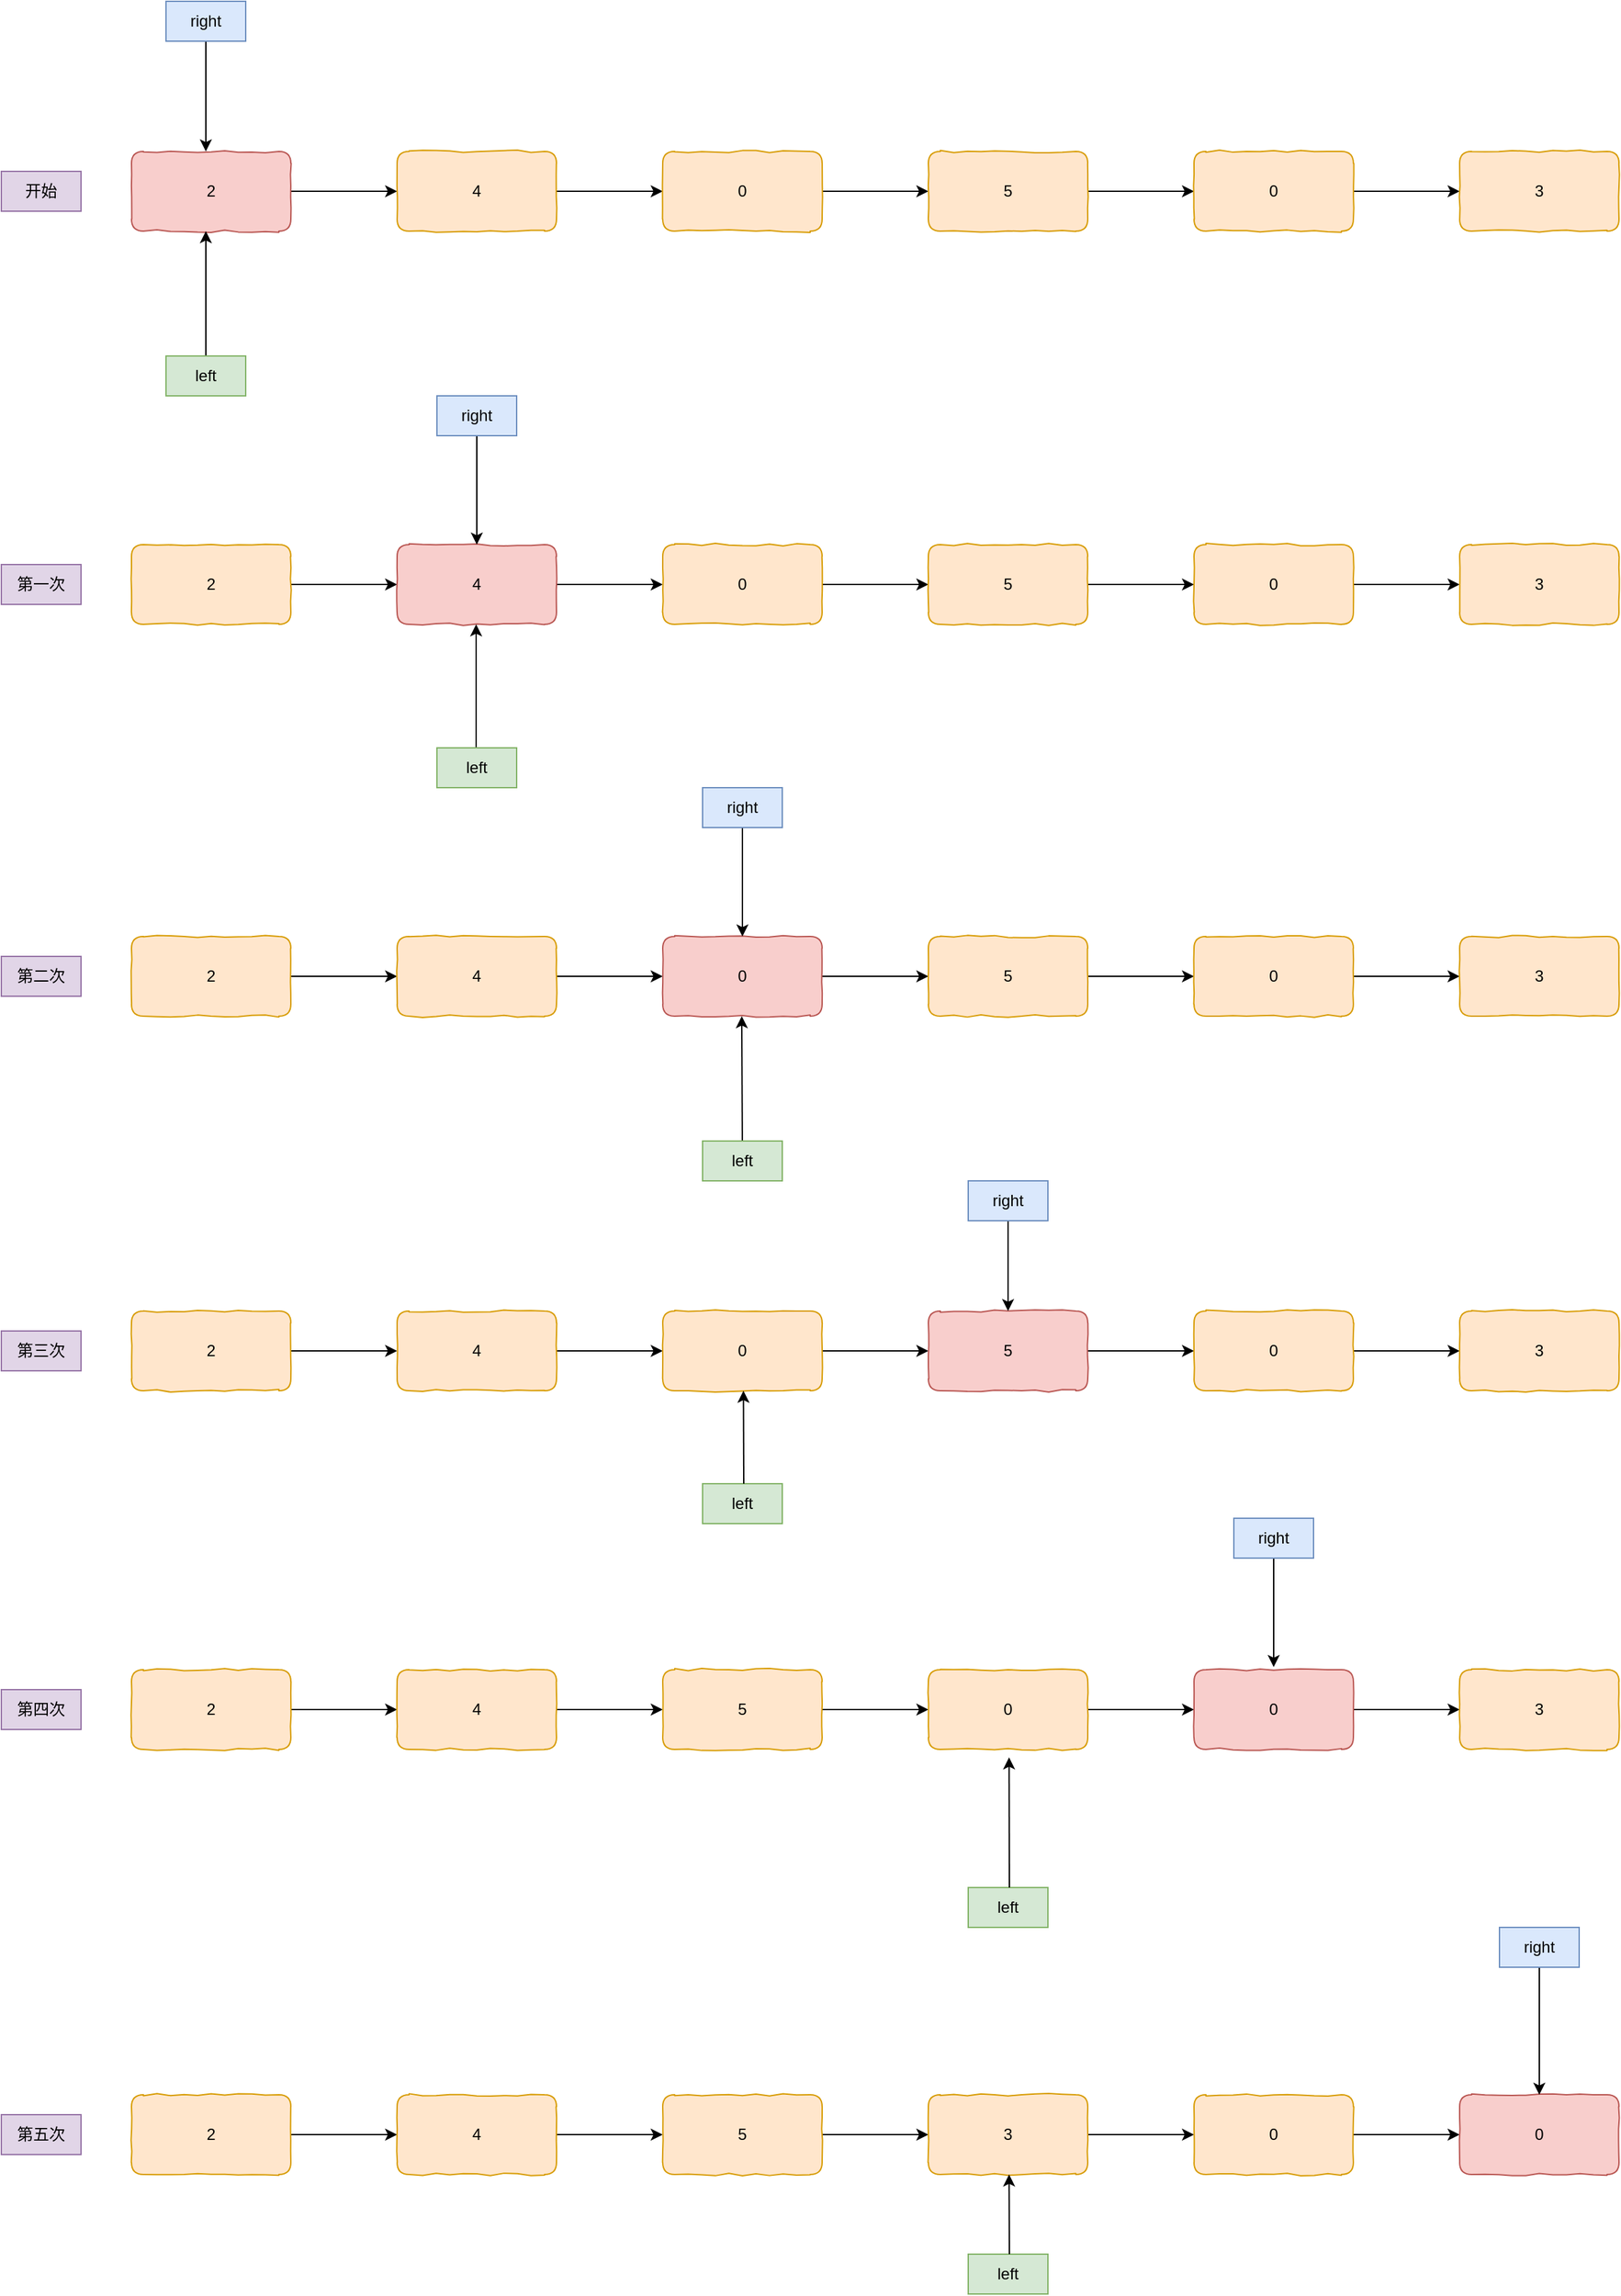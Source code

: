 <mxfile version="21.7.4" type="github">
  <diagram name="第 1 页" id="Hxaf-aKmFGmY5fvGEb-p">
    <mxGraphModel dx="2559" dy="1651" grid="1" gridSize="14" guides="1" tooltips="1" connect="1" arrows="1" fold="1" page="1" pageScale="1" pageWidth="10027" pageHeight="10169" math="0" shadow="0">
      <root>
        <mxCell id="0" />
        <mxCell id="1" parent="0" />
        <mxCell id="p_qU4f7LWQr0mMZqYFlA-7" value="" style="edgeStyle=orthogonalEdgeStyle;rounded=0;orthogonalLoop=1;jettySize=auto;html=1;" edge="1" parent="1" source="p_qU4f7LWQr0mMZqYFlA-1" target="p_qU4f7LWQr0mMZqYFlA-6">
          <mxGeometry relative="1" as="geometry" />
        </mxCell>
        <mxCell id="p_qU4f7LWQr0mMZqYFlA-1" value="2" style="rounded=1;whiteSpace=wrap;html=1;fillColor=#f8cecc;strokeColor=#b85450;glass=0;shadow=0;comic=1;" vertex="1" parent="1">
          <mxGeometry x="112" y="303" width="120" height="60" as="geometry" />
        </mxCell>
        <mxCell id="p_qU4f7LWQr0mMZqYFlA-9" value="" style="edgeStyle=orthogonalEdgeStyle;rounded=0;orthogonalLoop=1;jettySize=auto;html=1;" edge="1" parent="1" source="p_qU4f7LWQr0mMZqYFlA-6" target="p_qU4f7LWQr0mMZqYFlA-8">
          <mxGeometry relative="1" as="geometry" />
        </mxCell>
        <mxCell id="p_qU4f7LWQr0mMZqYFlA-6" value="4" style="whiteSpace=wrap;html=1;fillColor=#ffe6cc;strokeColor=#d79b00;rounded=1;glass=0;shadow=0;comic=1;" vertex="1" parent="1">
          <mxGeometry x="312" y="303" width="120" height="60" as="geometry" />
        </mxCell>
        <mxCell id="p_qU4f7LWQr0mMZqYFlA-11" value="" style="edgeStyle=orthogonalEdgeStyle;rounded=0;orthogonalLoop=1;jettySize=auto;html=1;" edge="1" parent="1" source="p_qU4f7LWQr0mMZqYFlA-8" target="p_qU4f7LWQr0mMZqYFlA-10">
          <mxGeometry relative="1" as="geometry" />
        </mxCell>
        <mxCell id="p_qU4f7LWQr0mMZqYFlA-8" value="0" style="whiteSpace=wrap;html=1;fillColor=#ffe6cc;strokeColor=#d79b00;rounded=1;glass=0;shadow=0;comic=1;" vertex="1" parent="1">
          <mxGeometry x="512" y="303" width="120" height="60" as="geometry" />
        </mxCell>
        <mxCell id="p_qU4f7LWQr0mMZqYFlA-13" value="" style="edgeStyle=orthogonalEdgeStyle;rounded=0;orthogonalLoop=1;jettySize=auto;html=1;" edge="1" parent="1" source="p_qU4f7LWQr0mMZqYFlA-10" target="p_qU4f7LWQr0mMZqYFlA-12">
          <mxGeometry relative="1" as="geometry" />
        </mxCell>
        <mxCell id="p_qU4f7LWQr0mMZqYFlA-10" value="5" style="whiteSpace=wrap;html=1;fillColor=#ffe6cc;strokeColor=#d79b00;rounded=1;glass=0;shadow=0;comic=1;" vertex="1" parent="1">
          <mxGeometry x="712" y="303" width="120" height="60" as="geometry" />
        </mxCell>
        <mxCell id="p_qU4f7LWQr0mMZqYFlA-15" value="" style="edgeStyle=orthogonalEdgeStyle;rounded=0;orthogonalLoop=1;jettySize=auto;html=1;" edge="1" parent="1" source="p_qU4f7LWQr0mMZqYFlA-12" target="p_qU4f7LWQr0mMZqYFlA-14">
          <mxGeometry relative="1" as="geometry" />
        </mxCell>
        <mxCell id="p_qU4f7LWQr0mMZqYFlA-12" value="0" style="whiteSpace=wrap;html=1;fillColor=#ffe6cc;strokeColor=#d79b00;rounded=1;glass=0;shadow=0;comic=1;" vertex="1" parent="1">
          <mxGeometry x="912" y="303" width="120" height="60" as="geometry" />
        </mxCell>
        <mxCell id="p_qU4f7LWQr0mMZqYFlA-14" value="3" style="whiteSpace=wrap;html=1;fillColor=#ffe6cc;strokeColor=#d79b00;rounded=1;glass=0;shadow=0;comic=1;" vertex="1" parent="1">
          <mxGeometry x="1112" y="303" width="120" height="60" as="geometry" />
        </mxCell>
        <mxCell id="p_qU4f7LWQr0mMZqYFlA-16" value="" style="endArrow=classic;html=1;rounded=0;" edge="1" parent="1" source="p_qU4f7LWQr0mMZqYFlA-18">
          <mxGeometry width="50" height="50" relative="1" as="geometry">
            <mxPoint x="168" y="205" as="sourcePoint" />
            <mxPoint x="168" y="303" as="targetPoint" />
          </mxGeometry>
        </mxCell>
        <mxCell id="p_qU4f7LWQr0mMZqYFlA-17" value="" style="endArrow=classic;html=1;rounded=0;" edge="1" parent="1">
          <mxGeometry width="50" height="50" relative="1" as="geometry">
            <mxPoint x="168" y="475" as="sourcePoint" />
            <mxPoint x="168" y="363" as="targetPoint" />
            <Array as="points" />
          </mxGeometry>
        </mxCell>
        <mxCell id="p_qU4f7LWQr0mMZqYFlA-18" value="right" style="text;html=1;strokeColor=#6c8ebf;fillColor=#dae8fc;align=center;verticalAlign=middle;whiteSpace=wrap;rounded=0;" vertex="1" parent="1">
          <mxGeometry x="138" y="190" width="60" height="30" as="geometry" />
        </mxCell>
        <mxCell id="p_qU4f7LWQr0mMZqYFlA-19" value="left" style="text;html=1;strokeColor=#82b366;fillColor=#d5e8d4;align=center;verticalAlign=middle;whiteSpace=wrap;rounded=0;" vertex="1" parent="1">
          <mxGeometry x="138" y="457" width="60" height="30" as="geometry" />
        </mxCell>
        <mxCell id="p_qU4f7LWQr0mMZqYFlA-20" value="" style="edgeStyle=orthogonalEdgeStyle;rounded=0;orthogonalLoop=1;jettySize=auto;html=1;" edge="1" parent="1" source="p_qU4f7LWQr0mMZqYFlA-21" target="p_qU4f7LWQr0mMZqYFlA-23">
          <mxGeometry relative="1" as="geometry" />
        </mxCell>
        <mxCell id="p_qU4f7LWQr0mMZqYFlA-21" value="2" style="rounded=1;whiteSpace=wrap;html=1;fillColor=#ffe6cc;strokeColor=#d79b00;glass=0;shadow=0;comic=1;" vertex="1" parent="1">
          <mxGeometry x="112" y="599" width="120" height="60" as="geometry" />
        </mxCell>
        <mxCell id="p_qU4f7LWQr0mMZqYFlA-22" value="" style="edgeStyle=orthogonalEdgeStyle;rounded=0;orthogonalLoop=1;jettySize=auto;html=1;" edge="1" parent="1" source="p_qU4f7LWQr0mMZqYFlA-23" target="p_qU4f7LWQr0mMZqYFlA-25">
          <mxGeometry relative="1" as="geometry" />
        </mxCell>
        <mxCell id="p_qU4f7LWQr0mMZqYFlA-23" value="4" style="whiteSpace=wrap;html=1;fillColor=#f8cecc;strokeColor=#b85450;rounded=1;glass=0;shadow=0;comic=1;" vertex="1" parent="1">
          <mxGeometry x="312" y="599" width="120" height="60" as="geometry" />
        </mxCell>
        <mxCell id="p_qU4f7LWQr0mMZqYFlA-24" value="" style="edgeStyle=orthogonalEdgeStyle;rounded=0;orthogonalLoop=1;jettySize=auto;html=1;" edge="1" parent="1" source="p_qU4f7LWQr0mMZqYFlA-25" target="p_qU4f7LWQr0mMZqYFlA-27">
          <mxGeometry relative="1" as="geometry" />
        </mxCell>
        <mxCell id="p_qU4f7LWQr0mMZqYFlA-25" value="0" style="whiteSpace=wrap;html=1;fillColor=#ffe6cc;strokeColor=#d79b00;rounded=1;glass=0;shadow=0;comic=1;" vertex="1" parent="1">
          <mxGeometry x="512" y="599" width="120" height="60" as="geometry" />
        </mxCell>
        <mxCell id="p_qU4f7LWQr0mMZqYFlA-26" value="" style="edgeStyle=orthogonalEdgeStyle;rounded=0;orthogonalLoop=1;jettySize=auto;html=1;" edge="1" parent="1" source="p_qU4f7LWQr0mMZqYFlA-27" target="p_qU4f7LWQr0mMZqYFlA-29">
          <mxGeometry relative="1" as="geometry" />
        </mxCell>
        <mxCell id="p_qU4f7LWQr0mMZqYFlA-27" value="5" style="whiteSpace=wrap;html=1;fillColor=#ffe6cc;strokeColor=#d79b00;rounded=1;glass=0;shadow=0;comic=1;" vertex="1" parent="1">
          <mxGeometry x="712" y="599" width="120" height="60" as="geometry" />
        </mxCell>
        <mxCell id="p_qU4f7LWQr0mMZqYFlA-28" value="" style="edgeStyle=orthogonalEdgeStyle;rounded=0;orthogonalLoop=1;jettySize=auto;html=1;" edge="1" parent="1" source="p_qU4f7LWQr0mMZqYFlA-29" target="p_qU4f7LWQr0mMZqYFlA-30">
          <mxGeometry relative="1" as="geometry" />
        </mxCell>
        <mxCell id="p_qU4f7LWQr0mMZqYFlA-29" value="0" style="whiteSpace=wrap;html=1;fillColor=#ffe6cc;strokeColor=#d79b00;rounded=1;glass=0;shadow=0;comic=1;" vertex="1" parent="1">
          <mxGeometry x="912" y="599" width="120" height="60" as="geometry" />
        </mxCell>
        <mxCell id="p_qU4f7LWQr0mMZqYFlA-30" value="3" style="whiteSpace=wrap;html=1;fillColor=#ffe6cc;strokeColor=#d79b00;rounded=1;glass=0;shadow=0;comic=1;" vertex="1" parent="1">
          <mxGeometry x="1112" y="599" width="120" height="60" as="geometry" />
        </mxCell>
        <mxCell id="p_qU4f7LWQr0mMZqYFlA-31" value="" style="endArrow=classic;html=1;rounded=0;" edge="1" parent="1" source="p_qU4f7LWQr0mMZqYFlA-33">
          <mxGeometry width="50" height="50" relative="1" as="geometry">
            <mxPoint x="372" y="502" as="sourcePoint" />
            <mxPoint x="372" y="599" as="targetPoint" />
            <Array as="points" />
          </mxGeometry>
        </mxCell>
        <mxCell id="p_qU4f7LWQr0mMZqYFlA-32" value="" style="endArrow=classic;html=1;rounded=0;" edge="1" parent="1">
          <mxGeometry width="50" height="50" relative="1" as="geometry">
            <mxPoint x="371.5" y="771" as="sourcePoint" />
            <mxPoint x="371.5" y="659" as="targetPoint" />
            <Array as="points" />
          </mxGeometry>
        </mxCell>
        <mxCell id="p_qU4f7LWQr0mMZqYFlA-33" value="right" style="text;html=1;strokeColor=#6c8ebf;fillColor=#dae8fc;align=center;verticalAlign=middle;whiteSpace=wrap;rounded=0;" vertex="1" parent="1">
          <mxGeometry x="342" y="487" width="60" height="30" as="geometry" />
        </mxCell>
        <mxCell id="p_qU4f7LWQr0mMZqYFlA-34" value="left" style="text;html=1;strokeColor=#82b366;fillColor=#d5e8d4;align=center;verticalAlign=middle;whiteSpace=wrap;rounded=0;" vertex="1" parent="1">
          <mxGeometry x="342" y="752" width="60" height="30" as="geometry" />
        </mxCell>
        <mxCell id="p_qU4f7LWQr0mMZqYFlA-35" value="" style="edgeStyle=orthogonalEdgeStyle;rounded=0;orthogonalLoop=1;jettySize=auto;html=1;" edge="1" parent="1" source="p_qU4f7LWQr0mMZqYFlA-36" target="p_qU4f7LWQr0mMZqYFlA-38">
          <mxGeometry relative="1" as="geometry" />
        </mxCell>
        <mxCell id="p_qU4f7LWQr0mMZqYFlA-36" value="2" style="rounded=1;whiteSpace=wrap;html=1;fillColor=#ffe6cc;strokeColor=#d79b00;glass=0;shadow=0;comic=1;" vertex="1" parent="1">
          <mxGeometry x="112" y="894" width="120" height="60" as="geometry" />
        </mxCell>
        <mxCell id="p_qU4f7LWQr0mMZqYFlA-37" value="" style="edgeStyle=orthogonalEdgeStyle;rounded=0;orthogonalLoop=1;jettySize=auto;html=1;" edge="1" parent="1" source="p_qU4f7LWQr0mMZqYFlA-38" target="p_qU4f7LWQr0mMZqYFlA-40">
          <mxGeometry relative="1" as="geometry" />
        </mxCell>
        <mxCell id="p_qU4f7LWQr0mMZqYFlA-38" value="4" style="whiteSpace=wrap;html=1;fillColor=#ffe6cc;strokeColor=#d79b00;rounded=1;glass=0;shadow=0;comic=1;" vertex="1" parent="1">
          <mxGeometry x="312" y="894" width="120" height="60" as="geometry" />
        </mxCell>
        <mxCell id="p_qU4f7LWQr0mMZqYFlA-39" value="" style="edgeStyle=orthogonalEdgeStyle;rounded=0;orthogonalLoop=1;jettySize=auto;html=1;" edge="1" parent="1" source="p_qU4f7LWQr0mMZqYFlA-40" target="p_qU4f7LWQr0mMZqYFlA-42">
          <mxGeometry relative="1" as="geometry" />
        </mxCell>
        <mxCell id="p_qU4f7LWQr0mMZqYFlA-40" value="0" style="whiteSpace=wrap;html=1;fillColor=#f8cecc;strokeColor=#b85450;rounded=1;glass=0;shadow=0;comic=1;" vertex="1" parent="1">
          <mxGeometry x="512" y="894" width="120" height="60" as="geometry" />
        </mxCell>
        <mxCell id="p_qU4f7LWQr0mMZqYFlA-41" value="" style="edgeStyle=orthogonalEdgeStyle;rounded=0;orthogonalLoop=1;jettySize=auto;html=1;" edge="1" parent="1" source="p_qU4f7LWQr0mMZqYFlA-42" target="p_qU4f7LWQr0mMZqYFlA-44">
          <mxGeometry relative="1" as="geometry" />
        </mxCell>
        <mxCell id="p_qU4f7LWQr0mMZqYFlA-42" value="5" style="whiteSpace=wrap;html=1;fillColor=#ffe6cc;strokeColor=#d79b00;rounded=1;glass=0;shadow=0;comic=1;" vertex="1" parent="1">
          <mxGeometry x="712" y="894" width="120" height="60" as="geometry" />
        </mxCell>
        <mxCell id="p_qU4f7LWQr0mMZqYFlA-43" value="" style="edgeStyle=orthogonalEdgeStyle;rounded=0;orthogonalLoop=1;jettySize=auto;html=1;" edge="1" parent="1" source="p_qU4f7LWQr0mMZqYFlA-44" target="p_qU4f7LWQr0mMZqYFlA-45">
          <mxGeometry relative="1" as="geometry" />
        </mxCell>
        <mxCell id="p_qU4f7LWQr0mMZqYFlA-44" value="0" style="whiteSpace=wrap;html=1;fillColor=#ffe6cc;strokeColor=#d79b00;rounded=1;glass=0;shadow=0;comic=1;" vertex="1" parent="1">
          <mxGeometry x="912" y="894" width="120" height="60" as="geometry" />
        </mxCell>
        <mxCell id="p_qU4f7LWQr0mMZqYFlA-45" value="3" style="whiteSpace=wrap;html=1;fillColor=#ffe6cc;strokeColor=#d79b00;rounded=1;glass=0;shadow=0;comic=1;" vertex="1" parent="1">
          <mxGeometry x="1112" y="894" width="120" height="60" as="geometry" />
        </mxCell>
        <mxCell id="p_qU4f7LWQr0mMZqYFlA-46" value="" style="endArrow=classic;html=1;rounded=0;" edge="1" parent="1" source="p_qU4f7LWQr0mMZqYFlA-48">
          <mxGeometry width="50" height="50" relative="1" as="geometry">
            <mxPoint x="572" y="797" as="sourcePoint" />
            <mxPoint x="572" y="894" as="targetPoint" />
            <Array as="points" />
          </mxGeometry>
        </mxCell>
        <mxCell id="p_qU4f7LWQr0mMZqYFlA-47" value="" style="endArrow=classic;html=1;rounded=0;" edge="1" parent="1" source="p_qU4f7LWQr0mMZqYFlA-49">
          <mxGeometry width="50" height="50" relative="1" as="geometry">
            <mxPoint x="571.5" y="1066" as="sourcePoint" />
            <mxPoint x="571.5" y="954" as="targetPoint" />
            <Array as="points" />
          </mxGeometry>
        </mxCell>
        <mxCell id="p_qU4f7LWQr0mMZqYFlA-48" value="right" style="text;html=1;strokeColor=#6c8ebf;fillColor=#dae8fc;align=center;verticalAlign=middle;whiteSpace=wrap;rounded=0;" vertex="1" parent="1">
          <mxGeometry x="542" y="782" width="60" height="30" as="geometry" />
        </mxCell>
        <mxCell id="p_qU4f7LWQr0mMZqYFlA-49" value="left" style="text;html=1;strokeColor=#82b366;fillColor=#d5e8d4;align=center;verticalAlign=middle;whiteSpace=wrap;rounded=0;" vertex="1" parent="1">
          <mxGeometry x="542" y="1048" width="60" height="30" as="geometry" />
        </mxCell>
        <mxCell id="p_qU4f7LWQr0mMZqYFlA-50" value="" style="edgeStyle=orthogonalEdgeStyle;rounded=0;orthogonalLoop=1;jettySize=auto;html=1;" edge="1" parent="1" source="p_qU4f7LWQr0mMZqYFlA-51" target="p_qU4f7LWQr0mMZqYFlA-53">
          <mxGeometry relative="1" as="geometry" />
        </mxCell>
        <mxCell id="p_qU4f7LWQr0mMZqYFlA-51" value="2" style="rounded=1;whiteSpace=wrap;html=1;fillColor=#ffe6cc;strokeColor=#d79b00;glass=0;shadow=0;comic=1;" vertex="1" parent="1">
          <mxGeometry x="112" y="1176" width="120" height="60" as="geometry" />
        </mxCell>
        <mxCell id="p_qU4f7LWQr0mMZqYFlA-52" value="" style="edgeStyle=orthogonalEdgeStyle;rounded=0;orthogonalLoop=1;jettySize=auto;html=1;" edge="1" parent="1" source="p_qU4f7LWQr0mMZqYFlA-53" target="p_qU4f7LWQr0mMZqYFlA-55">
          <mxGeometry relative="1" as="geometry" />
        </mxCell>
        <mxCell id="p_qU4f7LWQr0mMZqYFlA-53" value="4" style="whiteSpace=wrap;html=1;fillColor=#ffe6cc;strokeColor=#d79b00;rounded=1;glass=0;shadow=0;comic=1;" vertex="1" parent="1">
          <mxGeometry x="312" y="1176" width="120" height="60" as="geometry" />
        </mxCell>
        <mxCell id="p_qU4f7LWQr0mMZqYFlA-54" value="" style="edgeStyle=orthogonalEdgeStyle;rounded=0;orthogonalLoop=1;jettySize=auto;html=1;" edge="1" parent="1" source="p_qU4f7LWQr0mMZqYFlA-55" target="p_qU4f7LWQr0mMZqYFlA-57">
          <mxGeometry relative="1" as="geometry" />
        </mxCell>
        <mxCell id="p_qU4f7LWQr0mMZqYFlA-55" value="0" style="whiteSpace=wrap;html=1;fillColor=#ffe6cc;strokeColor=#d79b00;rounded=1;glass=0;shadow=0;comic=1;" vertex="1" parent="1">
          <mxGeometry x="512" y="1176" width="120" height="60" as="geometry" />
        </mxCell>
        <mxCell id="p_qU4f7LWQr0mMZqYFlA-56" value="" style="edgeStyle=orthogonalEdgeStyle;rounded=0;orthogonalLoop=1;jettySize=auto;html=1;" edge="1" parent="1" source="p_qU4f7LWQr0mMZqYFlA-57" target="p_qU4f7LWQr0mMZqYFlA-59">
          <mxGeometry relative="1" as="geometry" />
        </mxCell>
        <mxCell id="p_qU4f7LWQr0mMZqYFlA-57" value="5" style="whiteSpace=wrap;html=1;fillColor=#f8cecc;strokeColor=#b85450;rounded=1;glass=0;shadow=0;comic=1;" vertex="1" parent="1">
          <mxGeometry x="712" y="1176" width="120" height="60" as="geometry" />
        </mxCell>
        <mxCell id="p_qU4f7LWQr0mMZqYFlA-58" value="" style="edgeStyle=orthogonalEdgeStyle;rounded=0;orthogonalLoop=1;jettySize=auto;html=1;" edge="1" parent="1" source="p_qU4f7LWQr0mMZqYFlA-59" target="p_qU4f7LWQr0mMZqYFlA-60">
          <mxGeometry relative="1" as="geometry" />
        </mxCell>
        <mxCell id="p_qU4f7LWQr0mMZqYFlA-59" value="0" style="whiteSpace=wrap;html=1;fillColor=#ffe6cc;strokeColor=#d79b00;rounded=1;glass=0;shadow=0;comic=1;" vertex="1" parent="1">
          <mxGeometry x="912" y="1176" width="120" height="60" as="geometry" />
        </mxCell>
        <mxCell id="p_qU4f7LWQr0mMZqYFlA-60" value="3" style="whiteSpace=wrap;html=1;fillColor=#ffe6cc;strokeColor=#d79b00;rounded=1;glass=0;shadow=0;comic=1;" vertex="1" parent="1">
          <mxGeometry x="1112" y="1176" width="120" height="60" as="geometry" />
        </mxCell>
        <mxCell id="p_qU4f7LWQr0mMZqYFlA-61" value="" style="endArrow=classic;html=1;rounded=0;" edge="1" parent="1">
          <mxGeometry width="50" height="50" relative="1" as="geometry">
            <mxPoint x="772" y="1106" as="sourcePoint" />
            <mxPoint x="772" y="1176" as="targetPoint" />
            <Array as="points" />
          </mxGeometry>
        </mxCell>
        <mxCell id="p_qU4f7LWQr0mMZqYFlA-63" value="right" style="text;html=1;strokeColor=#6c8ebf;fillColor=#dae8fc;align=center;verticalAlign=middle;whiteSpace=wrap;rounded=0;" vertex="1" parent="1">
          <mxGeometry x="742" y="1078" width="60" height="30" as="geometry" />
        </mxCell>
        <mxCell id="p_qU4f7LWQr0mMZqYFlA-64" value="left" style="text;html=1;strokeColor=#82b366;fillColor=#d5e8d4;align=center;verticalAlign=middle;whiteSpace=wrap;rounded=0;" vertex="1" parent="1">
          <mxGeometry x="542" y="1306" width="60" height="30" as="geometry" />
        </mxCell>
        <mxCell id="p_qU4f7LWQr0mMZqYFlA-65" value="" style="endArrow=classic;html=1;rounded=0;" edge="1" parent="1">
          <mxGeometry width="50" height="50" relative="1" as="geometry">
            <mxPoint x="573" y="1306" as="sourcePoint" />
            <mxPoint x="572.75" y="1236" as="targetPoint" />
            <Array as="points" />
          </mxGeometry>
        </mxCell>
        <mxCell id="p_qU4f7LWQr0mMZqYFlA-66" value="" style="edgeStyle=orthogonalEdgeStyle;rounded=0;orthogonalLoop=1;jettySize=auto;html=1;" edge="1" parent="1" source="p_qU4f7LWQr0mMZqYFlA-67" target="p_qU4f7LWQr0mMZqYFlA-69">
          <mxGeometry relative="1" as="geometry" />
        </mxCell>
        <mxCell id="p_qU4f7LWQr0mMZqYFlA-67" value="2" style="rounded=1;whiteSpace=wrap;html=1;fillColor=#ffe6cc;strokeColor=#d79b00;glass=0;shadow=0;comic=1;" vertex="1" parent="1">
          <mxGeometry x="112" y="1446" width="120" height="60" as="geometry" />
        </mxCell>
        <mxCell id="p_qU4f7LWQr0mMZqYFlA-68" value="" style="edgeStyle=orthogonalEdgeStyle;rounded=0;orthogonalLoop=1;jettySize=auto;html=1;" edge="1" parent="1" source="p_qU4f7LWQr0mMZqYFlA-69" target="p_qU4f7LWQr0mMZqYFlA-71">
          <mxGeometry relative="1" as="geometry" />
        </mxCell>
        <mxCell id="p_qU4f7LWQr0mMZqYFlA-69" value="4" style="whiteSpace=wrap;html=1;fillColor=#ffe6cc;strokeColor=#d79b00;rounded=1;glass=0;shadow=0;comic=1;" vertex="1" parent="1">
          <mxGeometry x="312" y="1446" width="120" height="60" as="geometry" />
        </mxCell>
        <mxCell id="p_qU4f7LWQr0mMZqYFlA-70" value="" style="edgeStyle=orthogonalEdgeStyle;rounded=0;orthogonalLoop=1;jettySize=auto;html=1;" edge="1" parent="1" source="p_qU4f7LWQr0mMZqYFlA-71" target="p_qU4f7LWQr0mMZqYFlA-73">
          <mxGeometry relative="1" as="geometry" />
        </mxCell>
        <mxCell id="p_qU4f7LWQr0mMZqYFlA-71" value="5" style="whiteSpace=wrap;html=1;fillColor=#ffe6cc;strokeColor=#d79b00;rounded=1;glass=0;shadow=0;comic=1;" vertex="1" parent="1">
          <mxGeometry x="512" y="1446" width="120" height="60" as="geometry" />
        </mxCell>
        <mxCell id="p_qU4f7LWQr0mMZqYFlA-72" value="" style="edgeStyle=orthogonalEdgeStyle;rounded=0;orthogonalLoop=1;jettySize=auto;html=1;" edge="1" parent="1" source="p_qU4f7LWQr0mMZqYFlA-73" target="p_qU4f7LWQr0mMZqYFlA-75">
          <mxGeometry relative="1" as="geometry" />
        </mxCell>
        <mxCell id="p_qU4f7LWQr0mMZqYFlA-73" value="0" style="whiteSpace=wrap;html=1;fillColor=#ffe6cc;strokeColor=#d79b00;rounded=1;glass=0;shadow=0;comic=1;" vertex="1" parent="1">
          <mxGeometry x="712" y="1446" width="120" height="60" as="geometry" />
        </mxCell>
        <mxCell id="p_qU4f7LWQr0mMZqYFlA-74" value="" style="edgeStyle=orthogonalEdgeStyle;rounded=0;orthogonalLoop=1;jettySize=auto;html=1;" edge="1" parent="1" source="p_qU4f7LWQr0mMZqYFlA-75" target="p_qU4f7LWQr0mMZqYFlA-76">
          <mxGeometry relative="1" as="geometry" />
        </mxCell>
        <mxCell id="p_qU4f7LWQr0mMZqYFlA-75" value="0" style="whiteSpace=wrap;html=1;fillColor=#f8cecc;strokeColor=#b85450;rounded=1;glass=0;shadow=0;comic=1;" vertex="1" parent="1">
          <mxGeometry x="912" y="1446" width="120" height="60" as="geometry" />
        </mxCell>
        <mxCell id="p_qU4f7LWQr0mMZqYFlA-76" value="3" style="whiteSpace=wrap;html=1;fillColor=#ffe6cc;strokeColor=#d79b00;rounded=1;glass=0;shadow=0;comic=1;" vertex="1" parent="1">
          <mxGeometry x="1112" y="1446" width="120" height="60" as="geometry" />
        </mxCell>
        <mxCell id="p_qU4f7LWQr0mMZqYFlA-77" value="" style="endArrow=classic;html=1;rounded=0;" edge="1" parent="1">
          <mxGeometry width="50" height="50" relative="1" as="geometry">
            <mxPoint x="972" y="1362" as="sourcePoint" />
            <mxPoint x="972" y="1444" as="targetPoint" />
            <Array as="points" />
          </mxGeometry>
        </mxCell>
        <mxCell id="p_qU4f7LWQr0mMZqYFlA-78" value="right" style="text;html=1;strokeColor=#6c8ebf;fillColor=#dae8fc;align=center;verticalAlign=middle;whiteSpace=wrap;rounded=0;" vertex="1" parent="1">
          <mxGeometry x="942" y="1332" width="60" height="30" as="geometry" />
        </mxCell>
        <mxCell id="p_qU4f7LWQr0mMZqYFlA-79" value="left" style="text;html=1;strokeColor=#82b366;fillColor=#d5e8d4;align=center;verticalAlign=middle;whiteSpace=wrap;rounded=0;" vertex="1" parent="1">
          <mxGeometry x="742" y="1610" width="60" height="30" as="geometry" />
        </mxCell>
        <mxCell id="p_qU4f7LWQr0mMZqYFlA-80" value="" style="endArrow=classic;html=1;rounded=0;" edge="1" parent="1">
          <mxGeometry width="50" height="50" relative="1" as="geometry">
            <mxPoint x="773" y="1610" as="sourcePoint" />
            <mxPoint x="772.75" y="1512" as="targetPoint" />
            <Array as="points" />
          </mxGeometry>
        </mxCell>
        <mxCell id="p_qU4f7LWQr0mMZqYFlA-81" value="" style="edgeStyle=orthogonalEdgeStyle;rounded=0;orthogonalLoop=1;jettySize=auto;html=1;" edge="1" parent="1" source="p_qU4f7LWQr0mMZqYFlA-82" target="p_qU4f7LWQr0mMZqYFlA-84">
          <mxGeometry relative="1" as="geometry" />
        </mxCell>
        <mxCell id="p_qU4f7LWQr0mMZqYFlA-82" value="2" style="rounded=1;whiteSpace=wrap;html=1;fillColor=#ffe6cc;strokeColor=#d79b00;glass=0;shadow=0;comic=1;" vertex="1" parent="1">
          <mxGeometry x="112" y="1766" width="120" height="60" as="geometry" />
        </mxCell>
        <mxCell id="p_qU4f7LWQr0mMZqYFlA-83" value="" style="edgeStyle=orthogonalEdgeStyle;rounded=0;orthogonalLoop=1;jettySize=auto;html=1;" edge="1" parent="1" source="p_qU4f7LWQr0mMZqYFlA-84" target="p_qU4f7LWQr0mMZqYFlA-86">
          <mxGeometry relative="1" as="geometry" />
        </mxCell>
        <mxCell id="p_qU4f7LWQr0mMZqYFlA-84" value="4" style="whiteSpace=wrap;html=1;fillColor=#ffe6cc;strokeColor=#d79b00;rounded=1;glass=0;shadow=0;comic=1;" vertex="1" parent="1">
          <mxGeometry x="312" y="1766" width="120" height="60" as="geometry" />
        </mxCell>
        <mxCell id="p_qU4f7LWQr0mMZqYFlA-85" value="" style="edgeStyle=orthogonalEdgeStyle;rounded=0;orthogonalLoop=1;jettySize=auto;html=1;" edge="1" parent="1" source="p_qU4f7LWQr0mMZqYFlA-86" target="p_qU4f7LWQr0mMZqYFlA-88">
          <mxGeometry relative="1" as="geometry" />
        </mxCell>
        <mxCell id="p_qU4f7LWQr0mMZqYFlA-86" value="5" style="whiteSpace=wrap;html=1;fillColor=#ffe6cc;strokeColor=#d79b00;rounded=1;glass=0;shadow=0;comic=1;" vertex="1" parent="1">
          <mxGeometry x="512" y="1766" width="120" height="60" as="geometry" />
        </mxCell>
        <mxCell id="p_qU4f7LWQr0mMZqYFlA-87" value="" style="edgeStyle=orthogonalEdgeStyle;rounded=0;orthogonalLoop=1;jettySize=auto;html=1;" edge="1" parent="1" source="p_qU4f7LWQr0mMZqYFlA-88" target="p_qU4f7LWQr0mMZqYFlA-90">
          <mxGeometry relative="1" as="geometry" />
        </mxCell>
        <mxCell id="p_qU4f7LWQr0mMZqYFlA-88" value="3" style="whiteSpace=wrap;html=1;fillColor=#ffe6cc;strokeColor=#d79b00;rounded=1;glass=0;shadow=0;comic=1;" vertex="1" parent="1">
          <mxGeometry x="712" y="1766" width="120" height="60" as="geometry" />
        </mxCell>
        <mxCell id="p_qU4f7LWQr0mMZqYFlA-89" value="" style="edgeStyle=orthogonalEdgeStyle;rounded=0;orthogonalLoop=1;jettySize=auto;html=1;" edge="1" parent="1" source="p_qU4f7LWQr0mMZqYFlA-90" target="p_qU4f7LWQr0mMZqYFlA-91">
          <mxGeometry relative="1" as="geometry" />
        </mxCell>
        <mxCell id="p_qU4f7LWQr0mMZqYFlA-90" value="0" style="whiteSpace=wrap;html=1;fillColor=#ffe6cc;strokeColor=#d79b00;rounded=1;glass=0;shadow=0;comic=1;" vertex="1" parent="1">
          <mxGeometry x="912" y="1766" width="120" height="60" as="geometry" />
        </mxCell>
        <mxCell id="p_qU4f7LWQr0mMZqYFlA-91" value="0" style="whiteSpace=wrap;html=1;fillColor=#f8cecc;strokeColor=#b85450;rounded=1;glass=0;shadow=0;comic=1;" vertex="1" parent="1">
          <mxGeometry x="1112" y="1766" width="120" height="60" as="geometry" />
        </mxCell>
        <mxCell id="p_qU4f7LWQr0mMZqYFlA-92" value="" style="endArrow=classic;html=1;rounded=0;" edge="1" parent="1" source="p_qU4f7LWQr0mMZqYFlA-93">
          <mxGeometry width="50" height="50" relative="1" as="geometry">
            <mxPoint x="1172" y="1669" as="sourcePoint" />
            <mxPoint x="1172" y="1766" as="targetPoint" />
            <Array as="points" />
          </mxGeometry>
        </mxCell>
        <mxCell id="p_qU4f7LWQr0mMZqYFlA-93" value="right" style="text;html=1;strokeColor=#6c8ebf;fillColor=#dae8fc;align=center;verticalAlign=middle;whiteSpace=wrap;rounded=0;" vertex="1" parent="1">
          <mxGeometry x="1142" y="1640" width="60" height="30" as="geometry" />
        </mxCell>
        <mxCell id="p_qU4f7LWQr0mMZqYFlA-94" value="left" style="text;html=1;strokeColor=#82b366;fillColor=#d5e8d4;align=center;verticalAlign=middle;whiteSpace=wrap;rounded=0;" vertex="1" parent="1">
          <mxGeometry x="742" y="1886" width="60" height="30" as="geometry" />
        </mxCell>
        <mxCell id="p_qU4f7LWQr0mMZqYFlA-95" value="" style="endArrow=classic;html=1;rounded=0;" edge="1" parent="1">
          <mxGeometry width="50" height="50" relative="1" as="geometry">
            <mxPoint x="773" y="1886" as="sourcePoint" />
            <mxPoint x="772.75" y="1826" as="targetPoint" />
            <Array as="points" />
          </mxGeometry>
        </mxCell>
        <mxCell id="p_qU4f7LWQr0mMZqYFlA-96" value="开始" style="text;html=1;strokeColor=#9673a6;fillColor=#e1d5e7;align=center;verticalAlign=middle;whiteSpace=wrap;rounded=0;" vertex="1" parent="1">
          <mxGeometry x="14" y="318" width="60" height="30" as="geometry" />
        </mxCell>
        <mxCell id="p_qU4f7LWQr0mMZqYFlA-97" value="第一次" style="text;html=1;strokeColor=#9673a6;fillColor=#e1d5e7;align=center;verticalAlign=middle;whiteSpace=wrap;rounded=0;" vertex="1" parent="1">
          <mxGeometry x="14" y="614" width="60" height="30" as="geometry" />
        </mxCell>
        <mxCell id="p_qU4f7LWQr0mMZqYFlA-98" value="第二次" style="text;html=1;strokeColor=#9673a6;fillColor=#e1d5e7;align=center;verticalAlign=middle;whiteSpace=wrap;rounded=0;" vertex="1" parent="1">
          <mxGeometry x="14" y="909" width="60" height="30" as="geometry" />
        </mxCell>
        <mxCell id="p_qU4f7LWQr0mMZqYFlA-100" value="第三次" style="text;html=1;strokeColor=#9673a6;fillColor=#e1d5e7;align=center;verticalAlign=middle;whiteSpace=wrap;rounded=0;" vertex="1" parent="1">
          <mxGeometry x="14" y="1191" width="60" height="30" as="geometry" />
        </mxCell>
        <mxCell id="p_qU4f7LWQr0mMZqYFlA-101" value="第四次" style="text;html=1;strokeColor=#9673a6;fillColor=#e1d5e7;align=center;verticalAlign=middle;whiteSpace=wrap;rounded=0;" vertex="1" parent="1">
          <mxGeometry x="14" y="1461" width="60" height="30" as="geometry" />
        </mxCell>
        <mxCell id="p_qU4f7LWQr0mMZqYFlA-102" value="第五次" style="text;html=1;strokeColor=#9673a6;fillColor=#e1d5e7;align=center;verticalAlign=middle;whiteSpace=wrap;rounded=0;" vertex="1" parent="1">
          <mxGeometry x="14" y="1781" width="60" height="30" as="geometry" />
        </mxCell>
      </root>
    </mxGraphModel>
  </diagram>
</mxfile>
